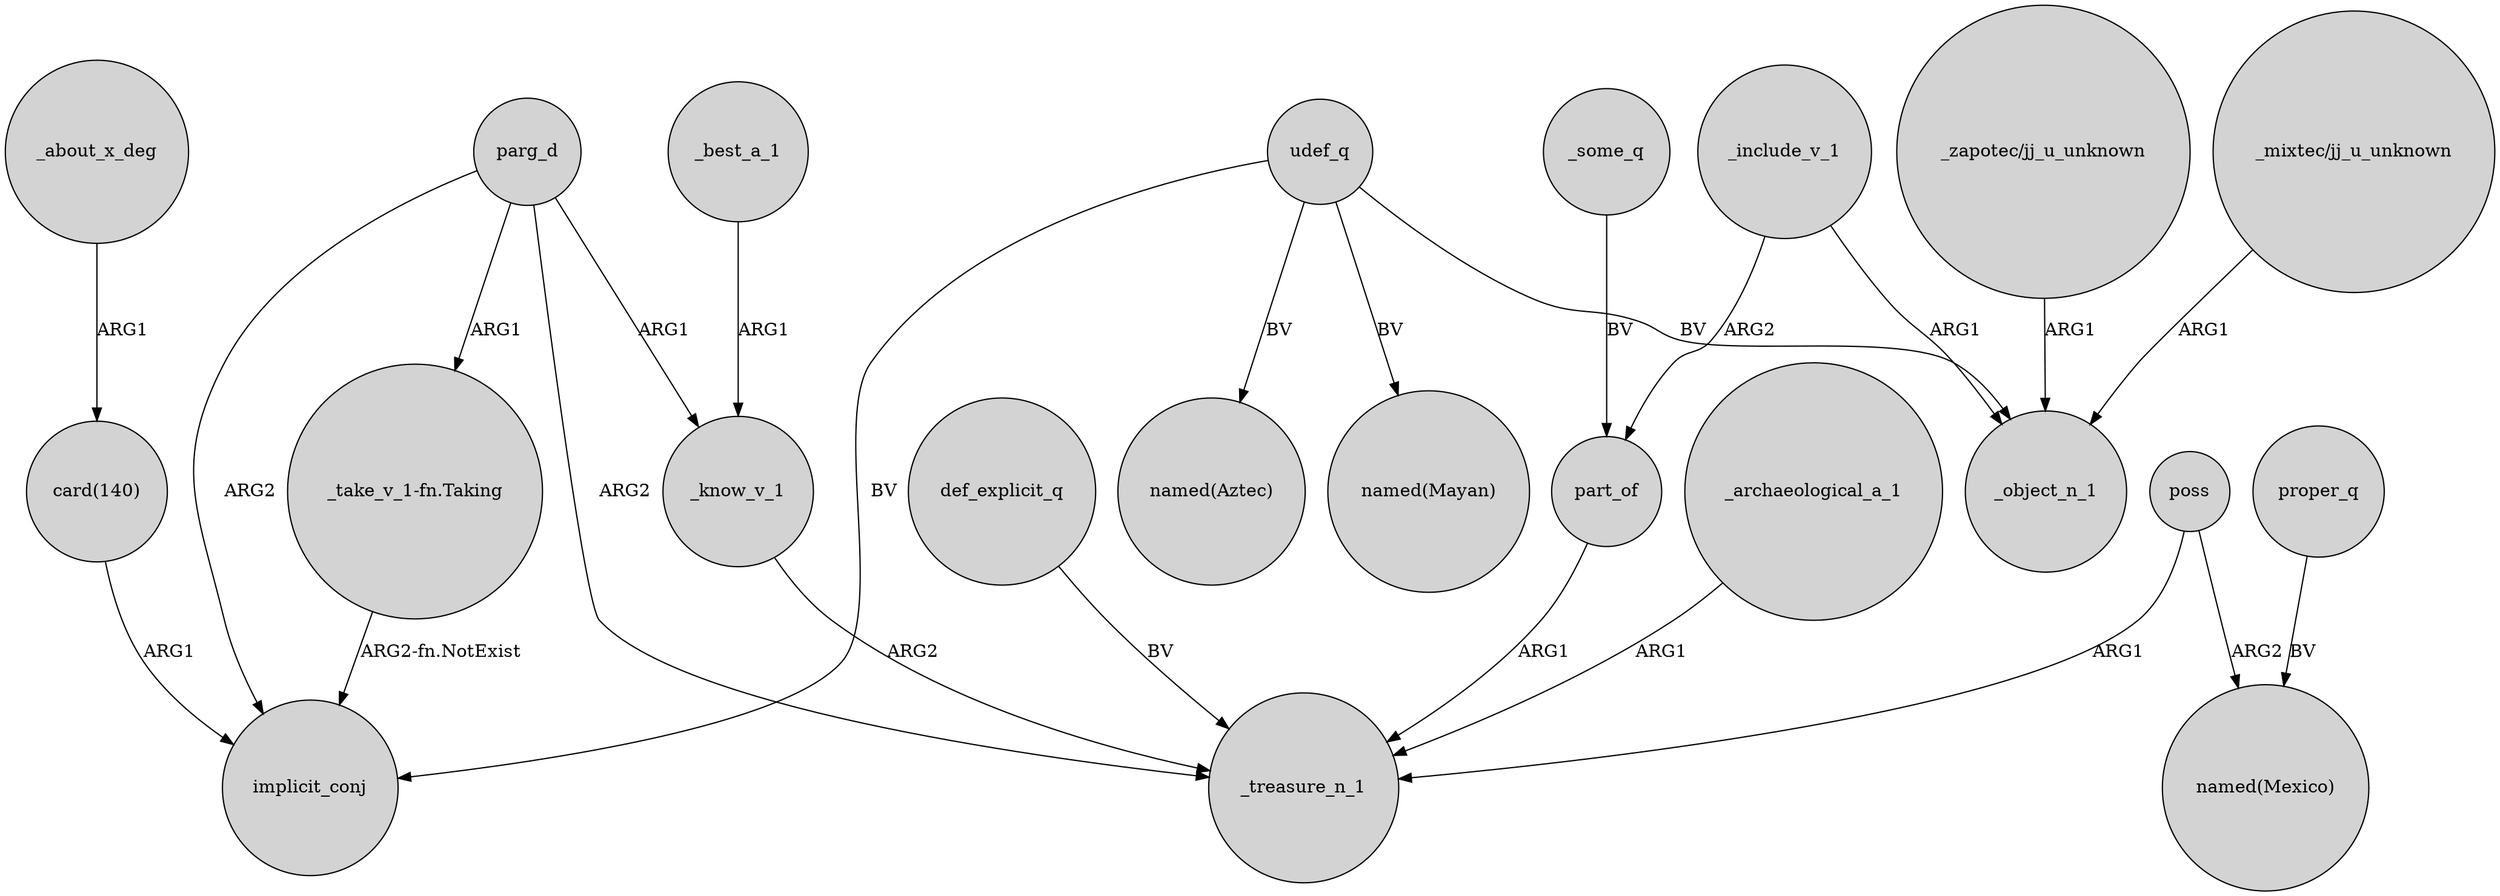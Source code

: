 digraph {
	node [shape=circle style=filled]
	parg_d -> implicit_conj [label=ARG2]
	_archaeological_a_1 -> _treasure_n_1 [label=ARG1]
	parg_d -> _treasure_n_1 [label=ARG2]
	"card(140)" -> implicit_conj [label=ARG1]
	_know_v_1 -> _treasure_n_1 [label=ARG2]
	_about_x_deg -> "card(140)" [label=ARG1]
	udef_q -> implicit_conj [label=BV]
	_include_v_1 -> _object_n_1 [label=ARG1]
	_some_q -> part_of [label=BV]
	proper_q -> "named(Mexico)" [label=BV]
	udef_q -> "named(Aztec)" [label=BV]
	"_zapotec/jj_u_unknown" -> _object_n_1 [label=ARG1]
	"_mixtec/jj_u_unknown" -> _object_n_1 [label=ARG1]
	udef_q -> "named(Mayan)" [label=BV]
	poss -> "named(Mexico)" [label=ARG2]
	parg_d -> "_take_v_1-fn.Taking" [label=ARG1]
	def_explicit_q -> _treasure_n_1 [label=BV]
	parg_d -> _know_v_1 [label=ARG1]
	"_take_v_1-fn.Taking" -> implicit_conj [label="ARG2-fn.NotExist"]
	poss -> _treasure_n_1 [label=ARG1]
	_best_a_1 -> _know_v_1 [label=ARG1]
	_include_v_1 -> part_of [label=ARG2]
	part_of -> _treasure_n_1 [label=ARG1]
	udef_q -> _object_n_1 [label=BV]
}
